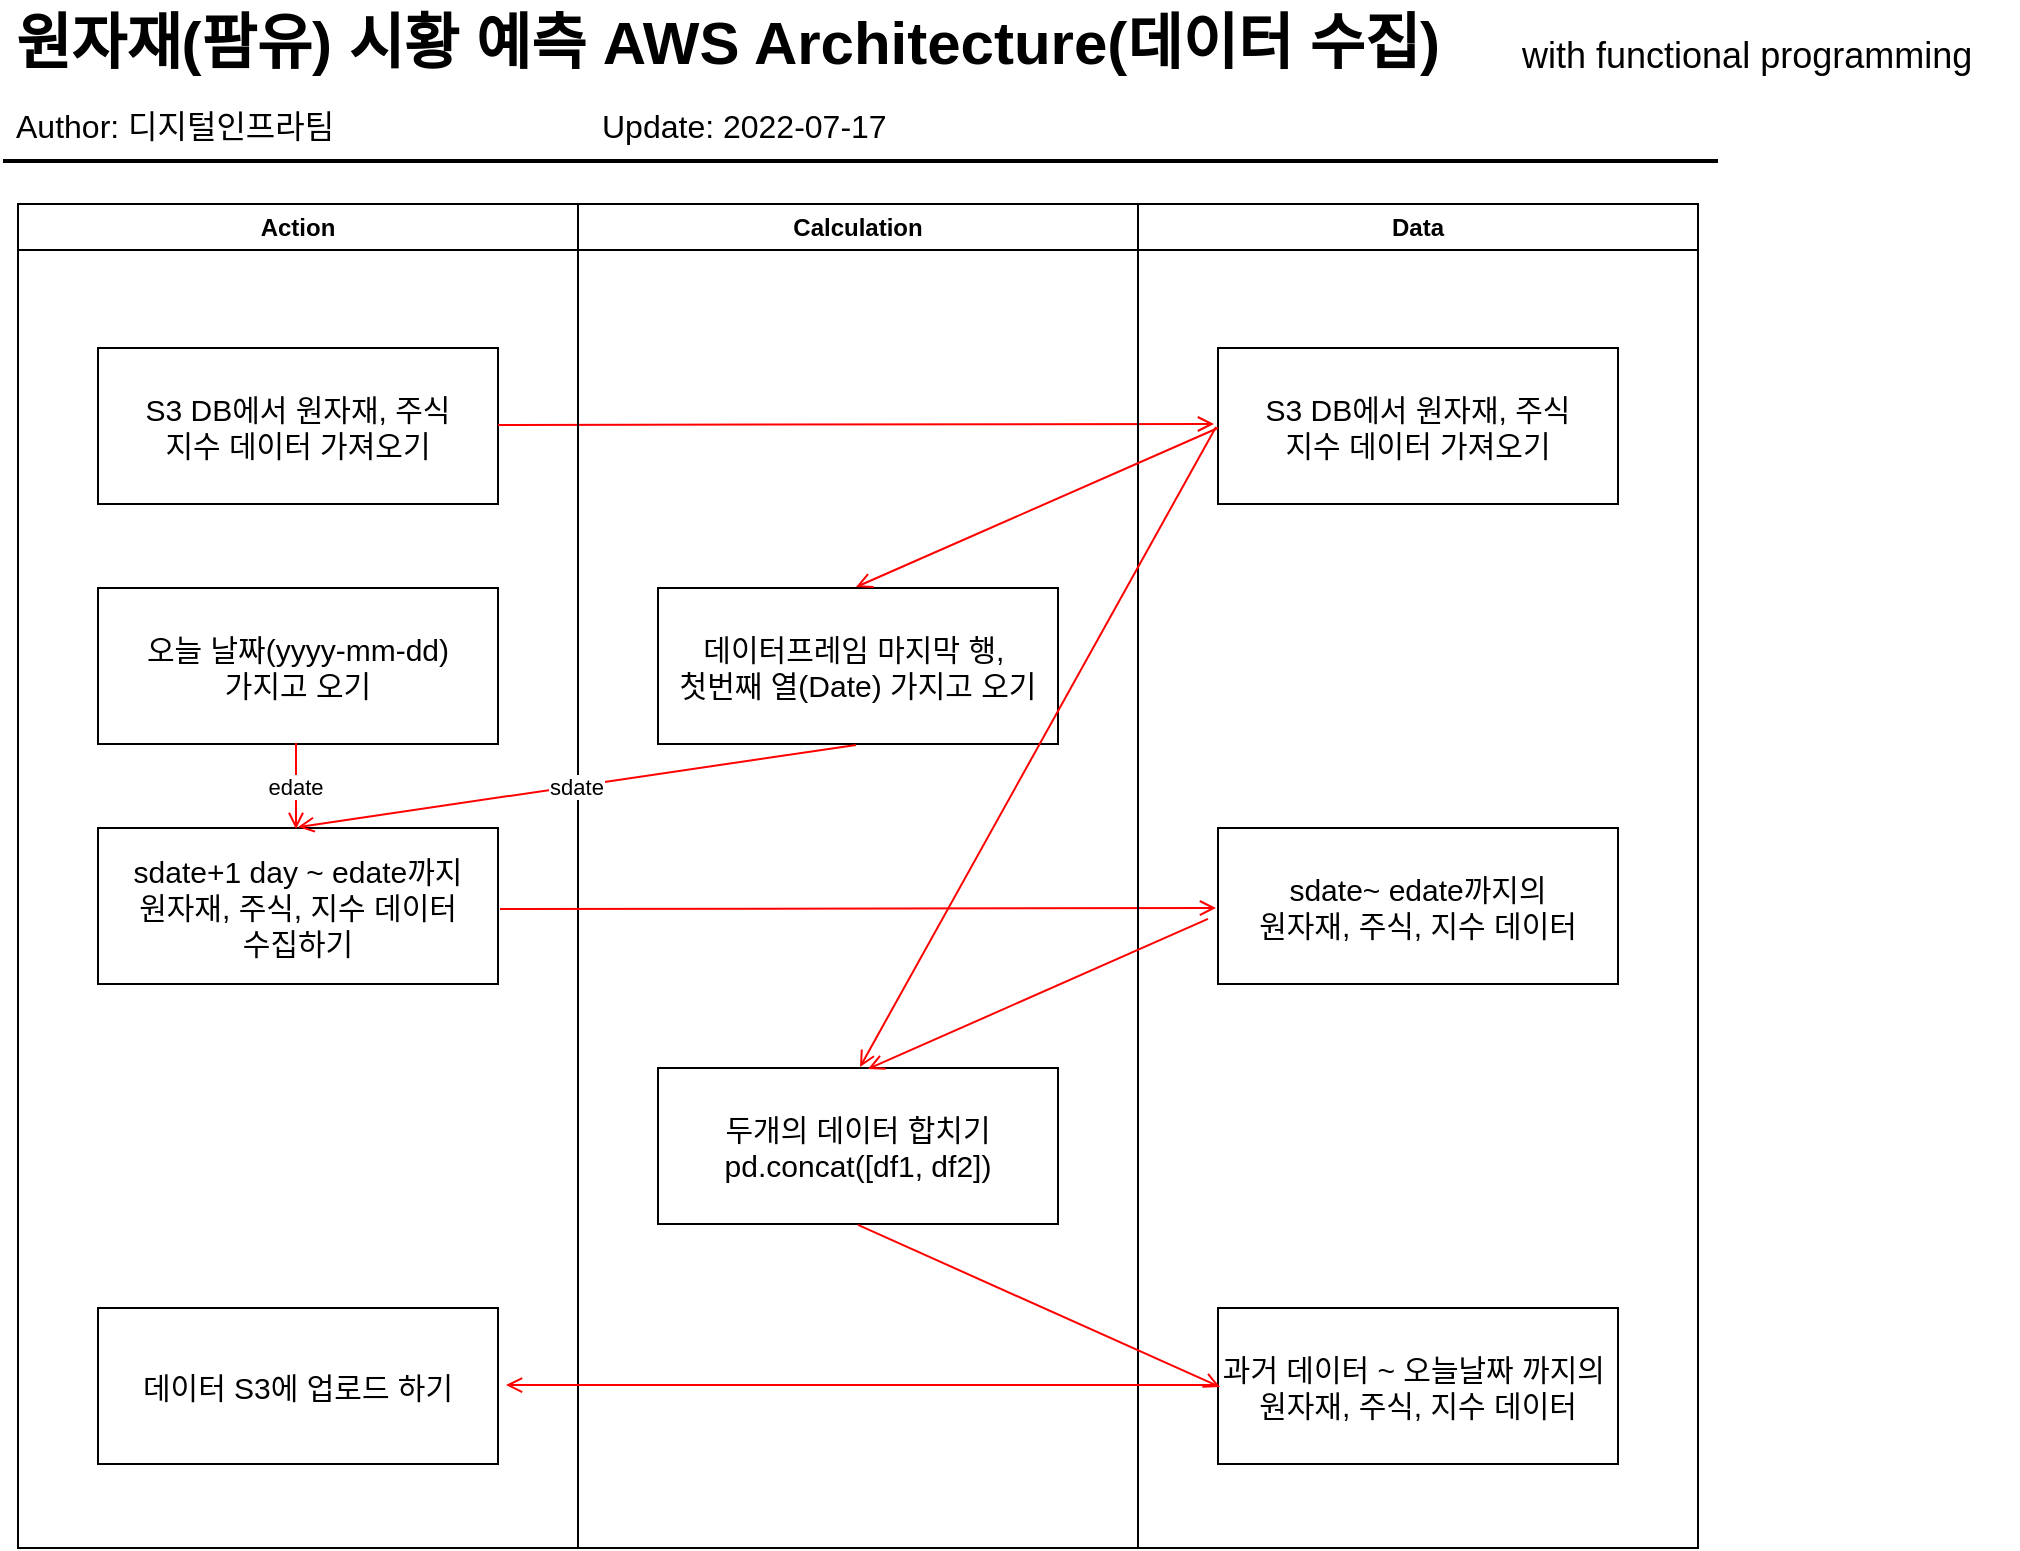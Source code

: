 <mxfile version="20.1.1" type="github">
  <diagram name="Page-1" id="e7e014a7-5840-1c2e-5031-d8a46d1fe8dd">
    <mxGraphModel dx="1383" dy="731" grid="1" gridSize="10" guides="1" tooltips="1" connect="1" arrows="1" fold="1" page="1" pageScale="1" pageWidth="1169" pageHeight="826" background="none" math="0" shadow="0">
      <root>
        <mxCell id="0" />
        <mxCell id="1" parent="0" />
        <mxCell id="2" value="Action" style="swimlane;whiteSpace=wrap" parent="1" vertex="1">
          <mxGeometry x="40" y="128" width="280" height="672" as="geometry" />
        </mxCell>
        <mxCell id="7" value="S3 DB에서 원자재, 주식&#xa;지수 데이터 가져오기" style="fontSize=15;" parent="2" vertex="1">
          <mxGeometry x="40" y="72" width="200" height="78" as="geometry" />
        </mxCell>
        <mxCell id="20" value="" style="endArrow=open;strokeColor=#FF0000;endFill=1;rounded=0;entryX=-0.01;entryY=0.487;entryDx=0;entryDy=0;entryPerimeter=0;" parent="2" target="5UBM1-Wupk07-t0-wOQC-48" edge="1">
          <mxGeometry relative="1" as="geometry">
            <mxPoint x="240" y="110.5" as="sourcePoint" />
            <mxPoint x="425" y="110.5" as="targetPoint" />
          </mxGeometry>
        </mxCell>
        <mxCell id="5UBM1-Wupk07-t0-wOQC-54" value="오늘 날짜(yyyy-mm-dd)&#xa;가지고 오기" style="fontSize=15;" parent="2" vertex="1">
          <mxGeometry x="40" y="192" width="200" height="78" as="geometry" />
        </mxCell>
        <mxCell id="5UBM1-Wupk07-t0-wOQC-55" value="sdate+1 day ~ edate까지&#xa;원자재, 주식, 지수 데이터&#xa;수집하기" style="fontSize=15;" parent="2" vertex="1">
          <mxGeometry x="40" y="312" width="200" height="78" as="geometry" />
        </mxCell>
        <mxCell id="5UBM1-Wupk07-t0-wOQC-56" value="edate" style="endArrow=open;strokeColor=#FF0000;endFill=1;rounded=0;entryX=0.495;entryY=0.006;entryDx=0;entryDy=0;entryPerimeter=0;exitX=0.495;exitY=0.994;exitDx=0;exitDy=0;exitPerimeter=0;" parent="2" source="5UBM1-Wupk07-t0-wOQC-54" target="5UBM1-Wupk07-t0-wOQC-55" edge="1">
          <mxGeometry relative="1" as="geometry">
            <mxPoint x="250" y="120.5" as="sourcePoint" />
            <mxPoint x="608" y="119.986" as="targetPoint" />
          </mxGeometry>
        </mxCell>
        <mxCell id="5UBM1-Wupk07-t0-wOQC-65" value="데이터 S3에 업로드 하기" style="fontSize=15;" parent="2" vertex="1">
          <mxGeometry x="40" y="552" width="200" height="78" as="geometry" />
        </mxCell>
        <mxCell id="3" value="Calculation" style="swimlane;whiteSpace=wrap" parent="1" vertex="1">
          <mxGeometry x="320" y="128" width="280" height="672" as="geometry" />
        </mxCell>
        <mxCell id="5UBM1-Wupk07-t0-wOQC-49" value="데이터프레임 마지막 행, &#xa;첫번째 열(Date) 가지고 오기" style="fontSize=15;" parent="3" vertex="1">
          <mxGeometry x="40" y="192" width="200" height="78" as="geometry" />
        </mxCell>
        <mxCell id="5UBM1-Wupk07-t0-wOQC-60" value="" style="endArrow=open;strokeColor=#FF0000;endFill=1;rounded=0;entryX=-0.01;entryY=0.487;entryDx=0;entryDy=0;entryPerimeter=0;" parent="3" edge="1">
          <mxGeometry relative="1" as="geometry">
            <mxPoint x="-39" y="352.51" as="sourcePoint" />
            <mxPoint x="319" y="351.996" as="targetPoint" />
          </mxGeometry>
        </mxCell>
        <mxCell id="5UBM1-Wupk07-t0-wOQC-62" value="두개의 데이터 합치기&#xa;pd.concat([df1, df2])" style="fontSize=15;" parent="3" vertex="1">
          <mxGeometry x="40" y="432" width="200" height="78" as="geometry" />
        </mxCell>
        <mxCell id="4" value="Data" style="swimlane;whiteSpace=wrap" parent="1" vertex="1">
          <mxGeometry x="600" y="128" width="280" height="672" as="geometry" />
        </mxCell>
        <mxCell id="5UBM1-Wupk07-t0-wOQC-48" value="S3 DB에서 원자재, 주식&#xa;지수 데이터 가져오기" style="fontSize=15;" parent="4" vertex="1">
          <mxGeometry x="40" y="72" width="200" height="78" as="geometry" />
        </mxCell>
        <mxCell id="5UBM1-Wupk07-t0-wOQC-58" value="sdate~ edate까지의&#xa;원자재, 주식, 지수 데이터" style="fontSize=15;" parent="4" vertex="1">
          <mxGeometry x="40" y="312" width="200" height="78" as="geometry" />
        </mxCell>
        <mxCell id="5UBM1-Wupk07-t0-wOQC-64" value="과거 데이터 ~ 오늘날짜 까지의 &#xa;원자재, 주식, 지수 데이터" style="fontSize=15;" parent="4" vertex="1">
          <mxGeometry x="40" y="552" width="200" height="78" as="geometry" />
        </mxCell>
        <mxCell id="5UBM1-Wupk07-t0-wOQC-41" value="원자재(팜유) 시황 예측 AWS Architecture(데이터 수집)" style="text;html=1;resizable=0;points=[];autosize=1;align=left;verticalAlign=top;spacingTop=-4;fontSize=30;fontStyle=1;labelBackgroundColor=none;" parent="1" vertex="1">
          <mxGeometry x="36.5" y="26.5" width="710" height="40" as="geometry" />
        </mxCell>
        <mxCell id="5UBM1-Wupk07-t0-wOQC-42" value="Author: 디지털인프라팀" style="text;html=1;resizable=0;points=[];autosize=1;align=left;verticalAlign=top;spacingTop=-4;fontSize=16;labelBackgroundColor=none;" parent="1" vertex="1">
          <mxGeometry x="36.5" y="76.5" width="190" height="30" as="geometry" />
        </mxCell>
        <mxCell id="5UBM1-Wupk07-t0-wOQC-43" value="" style="line;strokeWidth=2;html=1;fontSize=14;labelBackgroundColor=none;" parent="1" vertex="1">
          <mxGeometry x="32.5" y="101.5" width="857.5" height="10" as="geometry" />
        </mxCell>
        <mxCell id="5UBM1-Wupk07-t0-wOQC-44" value="Update: 2022-07-17" style="text;html=1;resizable=0;points=[];autosize=1;align=left;verticalAlign=top;spacingTop=-4;fontSize=16;labelBackgroundColor=none;" parent="1" vertex="1">
          <mxGeometry x="330" y="76.5" width="170" height="30" as="geometry" />
        </mxCell>
        <mxCell id="5UBM1-Wupk07-t0-wOQC-53" value="" style="endArrow=open;strokeColor=#FF0000;endFill=1;rounded=0;entryX=0.495;entryY=-0.006;entryDx=0;entryDy=0;entryPerimeter=0;" parent="1" target="5UBM1-Wupk07-t0-wOQC-49" edge="1">
          <mxGeometry relative="1" as="geometry">
            <mxPoint x="640" y="240" as="sourcePoint" />
            <mxPoint x="648" y="247.986" as="targetPoint" />
          </mxGeometry>
        </mxCell>
        <mxCell id="5UBM1-Wupk07-t0-wOQC-57" value="sdate" style="endArrow=open;strokeColor=#FF0000;endFill=1;rounded=0;entryX=0.5;entryY=-0.006;entryDx=0;entryDy=0;entryPerimeter=0;exitX=0.495;exitY=1.006;exitDx=0;exitDy=0;exitPerimeter=0;" parent="1" source="5UBM1-Wupk07-t0-wOQC-49" target="5UBM1-Wupk07-t0-wOQC-55" edge="1">
          <mxGeometry relative="1" as="geometry">
            <mxPoint x="189" y="407.532" as="sourcePoint" />
            <mxPoint x="189" y="450.468" as="targetPoint" />
          </mxGeometry>
        </mxCell>
        <mxCell id="5UBM1-Wupk07-t0-wOQC-61" value="" style="endArrow=open;strokeColor=#FF0000;endFill=1;rounded=0;entryX=0.505;entryY=-0.006;entryDx=0;entryDy=0;entryPerimeter=0;exitX=-0.005;exitY=0.506;exitDx=0;exitDy=0;exitPerimeter=0;" parent="1" source="5UBM1-Wupk07-t0-wOQC-48" target="5UBM1-Wupk07-t0-wOQC-62" edge="1">
          <mxGeometry relative="1" as="geometry">
            <mxPoint x="650" y="250" as="sourcePoint" />
            <mxPoint x="469" y="329.532" as="targetPoint" />
          </mxGeometry>
        </mxCell>
        <mxCell id="5UBM1-Wupk07-t0-wOQC-63" value="" style="endArrow=open;strokeColor=#FF0000;endFill=1;rounded=0;entryX=0.525;entryY=0.006;entryDx=0;entryDy=0;entryPerimeter=0;exitX=-0.025;exitY=0.583;exitDx=0;exitDy=0;exitPerimeter=0;" parent="1" source="5UBM1-Wupk07-t0-wOQC-58" target="5UBM1-Wupk07-t0-wOQC-62" edge="1">
          <mxGeometry relative="1" as="geometry">
            <mxPoint x="649" y="249.468" as="sourcePoint" />
            <mxPoint x="471" y="569.532" as="targetPoint" />
          </mxGeometry>
        </mxCell>
        <mxCell id="5UBM1-Wupk07-t0-wOQC-66" value="" style="endArrow=open;strokeColor=#FF0000;endFill=1;rounded=0;entryX=1.02;entryY=0.494;entryDx=0;entryDy=0;entryPerimeter=0;exitX=-0.01;exitY=0.494;exitDx=0;exitDy=0;exitPerimeter=0;" parent="1" source="5UBM1-Wupk07-t0-wOQC-64" target="5UBM1-Wupk07-t0-wOQC-65" edge="1">
          <mxGeometry relative="1" as="geometry">
            <mxPoint x="350" y="605.004" as="sourcePoint" />
            <mxPoint x="180" y="679.998" as="targetPoint" />
          </mxGeometry>
        </mxCell>
        <mxCell id="5UBM1-Wupk07-t0-wOQC-69" value="" style="endArrow=open;strokeColor=#FF0000;endFill=1;rounded=0;entryX=0.005;entryY=0.506;entryDx=0;entryDy=0;entryPerimeter=0;exitX=0.5;exitY=1.006;exitDx=0;exitDy=0;exitPerimeter=0;" parent="1" source="5UBM1-Wupk07-t0-wOQC-62" target="5UBM1-Wupk07-t0-wOQC-64" edge="1">
          <mxGeometry relative="1" as="geometry">
            <mxPoint x="560" y="599" as="sourcePoint" />
            <mxPoint x="640" y="598" as="targetPoint" />
          </mxGeometry>
        </mxCell>
        <mxCell id="5UBM1-Wupk07-t0-wOQC-70" value="&lt;span style=&quot;font-weight: normal;&quot;&gt;&lt;font style=&quot;font-size: 18px;&quot;&gt;with functional programming&lt;/font&gt;&lt;/span&gt;" style="text;html=1;resizable=0;points=[];autosize=1;align=left;verticalAlign=top;spacingTop=-4;fontSize=21;fontStyle=1;labelBackgroundColor=none;" parent="1" vertex="1">
          <mxGeometry x="790" y="36.5" width="250" height="30" as="geometry" />
        </mxCell>
      </root>
    </mxGraphModel>
  </diagram>
</mxfile>
